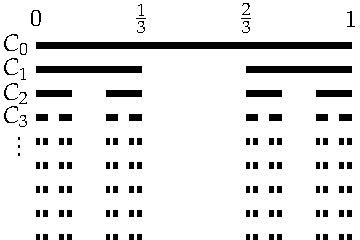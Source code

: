 settings.tex="pdflatex";

texpreamble("\usepackage{amsmath}
\usepackage{amsthm,amssymb}
\usepackage{mathpazo}
\usepackage[svgnames]{xcolor}
");
import graph;

size(180,120,IgnoreAspect);

real h=0.03;

transform ta=xscale(1/3);
transform tb=shift(2/3,0)*xscale(1/3);
transform tc=shift(0,-2h);

void Cantor(int n){
	picture pic;
	path p=(0,0)--(1,0)--(1,0.5h)--(0,0.5h)--cycle;
  fill(pic,p);
	for(int i=1; i<=n; ++i){
  add(pic);
  picture picc;
  add(picc,tc*ta*pic);
  add(picc,tc*tb*pic);
  pic=picc;
	}}

Cantor(9);

label("$0$",(0,2.5h));
label("$\frac 13$",(1/3,2.5h));
label("$\frac 23$",(2/3,2.5h));
label("$1$",(1,2.5h));
label("$C_0$",(0,h/4),W);
label("$C_1$",tc*(0,h/4),W);
label("$C_2$",tc*tc*(0,h/4),W);
label("$C_3$",tc*tc*tc*(0,h/4),W);
label("$\vdots$",tc*tc*tc*tc*(0,h/4),2W);